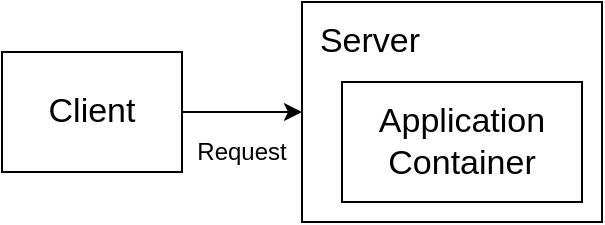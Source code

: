 <mxfile version="15.2.9" type="github">
  <diagram id="GKAAtC38dynGeolD156G" name="Page-1">
    <mxGraphModel dx="652" dy="390" grid="1" gridSize="10" guides="1" tooltips="1" connect="1" arrows="1" fold="1" page="1" pageScale="1" pageWidth="827" pageHeight="1169" math="0" shadow="0">
      <root>
        <mxCell id="0" />
        <mxCell id="1" parent="0" />
        <mxCell id="MURvN9gade4UZ9gh5l-B-1" value="" style="rounded=0;whiteSpace=wrap;html=1;" vertex="1" parent="1">
          <mxGeometry x="360" y="180" width="150" height="110" as="geometry" />
        </mxCell>
        <mxCell id="MURvN9gade4UZ9gh5l-B-2" value="&lt;font style=&quot;font-size: 17px&quot;&gt;Server&lt;/font&gt;" style="text;html=1;strokeColor=none;fillColor=none;align=center;verticalAlign=middle;whiteSpace=wrap;rounded=0;" vertex="1" parent="1">
          <mxGeometry x="374" y="190" width="40" height="20" as="geometry" />
        </mxCell>
        <mxCell id="MURvN9gade4UZ9gh5l-B-4" value="" style="rounded=0;whiteSpace=wrap;html=1;" vertex="1" parent="1">
          <mxGeometry x="380" y="220" width="120" height="60" as="geometry" />
        </mxCell>
        <mxCell id="MURvN9gade4UZ9gh5l-B-5" value="&lt;font style=&quot;font-size: 17px&quot;&gt;Application&lt;br&gt;Container&lt;/font&gt;" style="text;html=1;strokeColor=none;fillColor=none;align=center;verticalAlign=middle;whiteSpace=wrap;rounded=0;" vertex="1" parent="1">
          <mxGeometry x="420" y="240" width="40" height="20" as="geometry" />
        </mxCell>
        <mxCell id="MURvN9gade4UZ9gh5l-B-9" style="edgeStyle=orthogonalEdgeStyle;rounded=0;orthogonalLoop=1;jettySize=auto;html=1;entryX=0;entryY=0.5;entryDx=0;entryDy=0;" edge="1" parent="1" source="MURvN9gade4UZ9gh5l-B-6" target="MURvN9gade4UZ9gh5l-B-1">
          <mxGeometry relative="1" as="geometry" />
        </mxCell>
        <mxCell id="MURvN9gade4UZ9gh5l-B-6" value="" style="rounded=0;whiteSpace=wrap;html=1;" vertex="1" parent="1">
          <mxGeometry x="210" y="205" width="90" height="60" as="geometry" />
        </mxCell>
        <mxCell id="MURvN9gade4UZ9gh5l-B-7" value="&lt;font style=&quot;font-size: 17px&quot;&gt;Client&lt;/font&gt;" style="text;html=1;strokeColor=none;fillColor=none;align=center;verticalAlign=middle;whiteSpace=wrap;rounded=0;" vertex="1" parent="1">
          <mxGeometry x="235" y="225" width="40" height="20" as="geometry" />
        </mxCell>
        <mxCell id="MURvN9gade4UZ9gh5l-B-10" value="Request" style="text;html=1;strokeColor=none;fillColor=none;align=center;verticalAlign=middle;whiteSpace=wrap;rounded=0;" vertex="1" parent="1">
          <mxGeometry x="310" y="245" width="40" height="20" as="geometry" />
        </mxCell>
      </root>
    </mxGraphModel>
  </diagram>
</mxfile>

